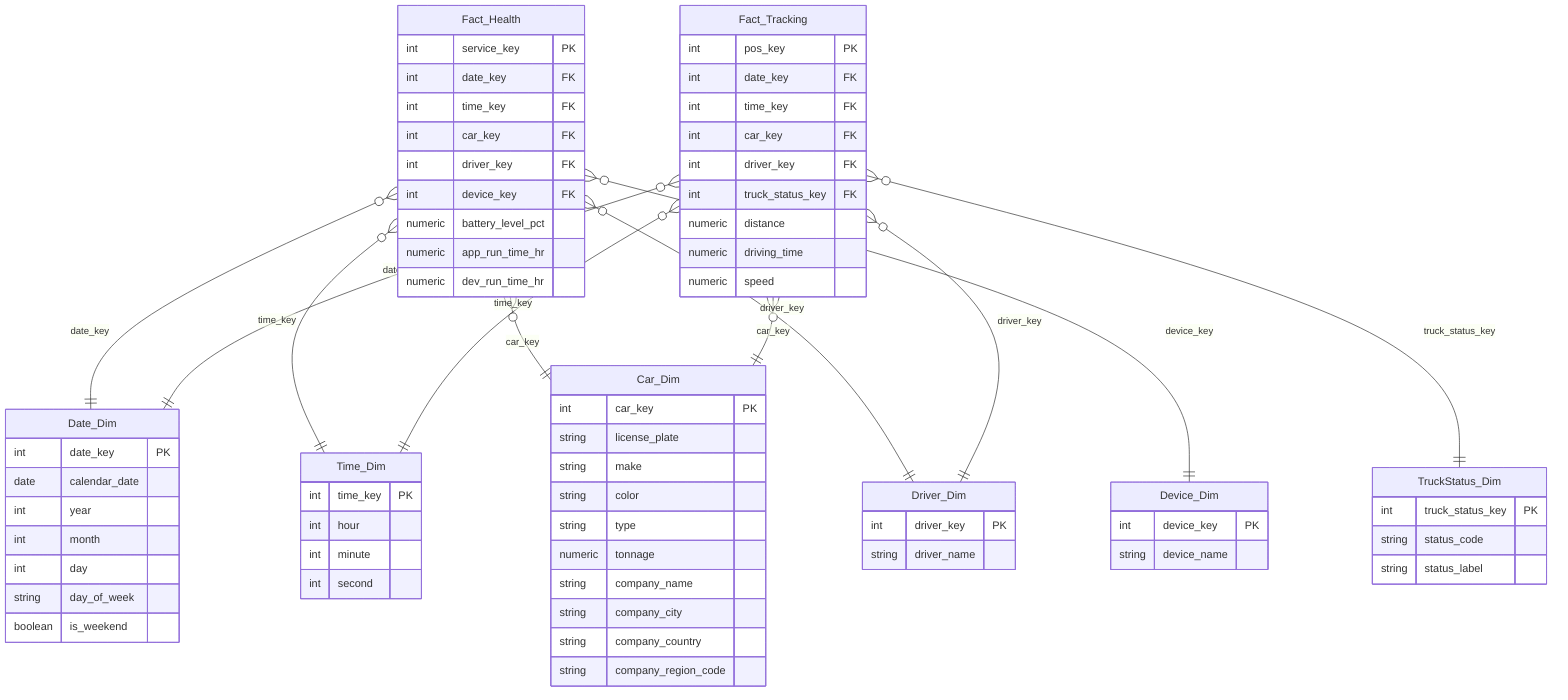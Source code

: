 erDiagram
  Fact_Health {
      int    service_key PK
      int    date_key FK
      int    time_key FK
      int    car_key FK
      int    driver_key FK
      int    device_key FK
      numeric battery_level_pct
      numeric app_run_time_hr
      numeric dev_run_time_hr
  }

  Fact_Tracking {
      int    pos_key PK
      int    date_key FK
      int    time_key FK
      int    car_key FK
      int    driver_key FK
      int    truck_status_key FK
      numeric distance
      numeric driving_time
      numeric speed
  }

  Date_Dim {
      int    date_key PK
      date   calendar_date
      int    year
      int    month
      int    day
      string day_of_week
      boolean is_weekend
  }

  Time_Dim {
      int    time_key PK
      int    hour
      int    minute
      int    second
  }

  Car_Dim {
      int    car_key PK
      string license_plate
      string make
      string color
      string type
      numeric tonnage
      string company_name
      string company_city
      string company_country
      string company_region_code
  }

  Driver_Dim {
      int    driver_key PK
      string driver_name
  }

  Device_Dim {
      int    device_key PK
      string device_name
  }

  TruckStatus_Dim {
      int    truck_status_key PK
      string status_code 
      string status_label
  }

  %% ========= RELATIONSHIPS =========
  Fact_Health     }o--|| Date_Dim        : "date_key"
  Fact_Health     }o--|| Time_Dim        : "time_key"
  Fact_Health     }o--|| Car_Dim         : "car_key"
  Fact_Health     }o--|| Driver_Dim      : "driver_key"
  Fact_Health     }o--|| Device_Dim      : "device_key"

  Fact_Tracking   }o--|| Date_Dim        : "date_key"
  Fact_Tracking   }o--|| Time_Dim        : "time_key"
  Fact_Tracking   }o--|| Car_Dim         : "car_key"
  Fact_Tracking   }o--|| Driver_Dim      : "driver_key"
  Fact_Tracking   }o--|| TruckStatus_Dim : "truck_status_key"